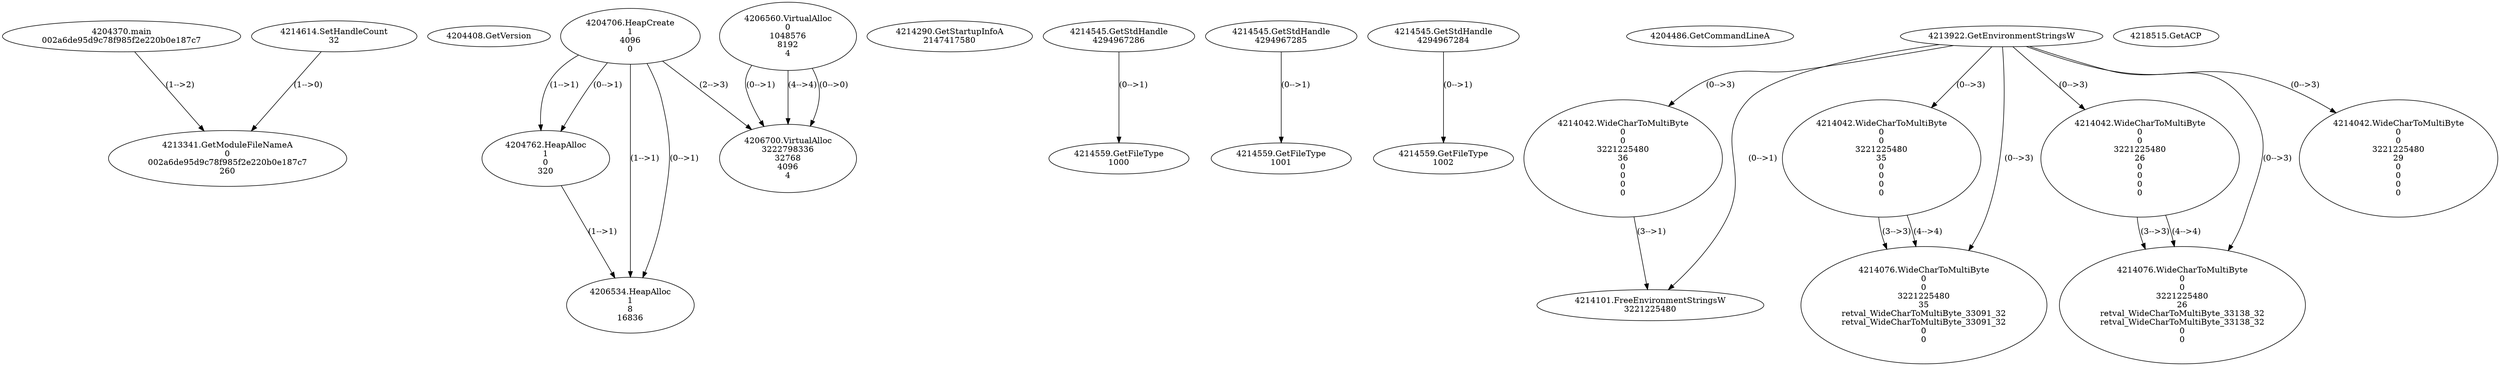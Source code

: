 // Global SCDG with merge call
digraph {
	0 [label="4204370.main
002a6de95d9c78f985f2e220b0e187c7"]
	1 [label="4204408.GetVersion
"]
	2 [label="4204706.HeapCreate
1
4096
0"]
	3 [label="4204762.HeapAlloc
1
0
320"]
	2 -> 3 [label="(1-->1)"]
	2 -> 3 [label="(0-->1)"]
	4 [label="4206534.HeapAlloc
1
8
16836"]
	2 -> 4 [label="(1-->1)"]
	2 -> 4 [label="(0-->1)"]
	3 -> 4 [label="(1-->1)"]
	5 [label="4206560.VirtualAlloc
0
1048576
8192
4"]
	6 [label="4206700.VirtualAlloc
3222798336
32768
4096
4"]
	5 -> 6 [label="(0-->1)"]
	2 -> 6 [label="(2-->3)"]
	5 -> 6 [label="(4-->4)"]
	5 -> 6 [label="(0-->0)"]
	7 [label="4214290.GetStartupInfoA
2147417580"]
	8 [label="4214545.GetStdHandle
4294967286"]
	9 [label="4214559.GetFileType
1000"]
	8 -> 9 [label="(0-->1)"]
	10 [label="4214545.GetStdHandle
4294967285"]
	11 [label="4214559.GetFileType
1001"]
	10 -> 11 [label="(0-->1)"]
	12 [label="4214545.GetStdHandle
4294967284"]
	13 [label="4214559.GetFileType
1002"]
	12 -> 13 [label="(0-->1)"]
	14 [label="4214614.SetHandleCount
32"]
	15 [label="4204486.GetCommandLineA
"]
	16 [label="4213922.GetEnvironmentStringsW
"]
	17 [label="4214042.WideCharToMultiByte
0
0
3221225480
36
0
0
0
0"]
	16 -> 17 [label="(0-->3)"]
	18 [label="4214101.FreeEnvironmentStringsW
3221225480"]
	16 -> 18 [label="(0-->1)"]
	17 -> 18 [label="(3-->1)"]
	19 [label="4218515.GetACP
"]
	20 [label="4213341.GetModuleFileNameA
0
002a6de95d9c78f985f2e220b0e187c7
260"]
	0 -> 20 [label="(1-->2)"]
	14 -> 20 [label="(1-->0)"]
	21 [label="4214042.WideCharToMultiByte
0
0
3221225480
35
0
0
0
0"]
	16 -> 21 [label="(0-->3)"]
	22 [label="4214076.WideCharToMultiByte
0
0
3221225480
35
retval_WideCharToMultiByte_33091_32
retval_WideCharToMultiByte_33091_32
0
0"]
	16 -> 22 [label="(0-->3)"]
	21 -> 22 [label="(3-->3)"]
	21 -> 22 [label="(4-->4)"]
	23 [label="4214042.WideCharToMultiByte
0
0
3221225480
26
0
0
0
0"]
	16 -> 23 [label="(0-->3)"]
	24 [label="4214076.WideCharToMultiByte
0
0
3221225480
26
retval_WideCharToMultiByte_33138_32
retval_WideCharToMultiByte_33138_32
0
0"]
	16 -> 24 [label="(0-->3)"]
	23 -> 24 [label="(3-->3)"]
	23 -> 24 [label="(4-->4)"]
	25 [label="4214042.WideCharToMultiByte
0
0
3221225480
29
0
0
0
0"]
	16 -> 25 [label="(0-->3)"]
}
